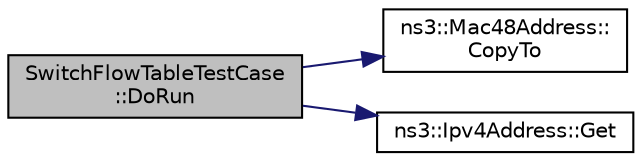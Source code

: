 digraph "SwitchFlowTableTestCase::DoRun"
{
 // LATEX_PDF_SIZE
  edge [fontname="Helvetica",fontsize="10",labelfontname="Helvetica",labelfontsize="10"];
  node [fontname="Helvetica",fontsize="10",shape=record];
  rankdir="LR";
  Node1 [label="SwitchFlowTableTestCase\l::DoRun",height=0.2,width=0.4,color="black", fillcolor="grey75", style="filled", fontcolor="black",tooltip="Implementation to actually run this TestCase."];
  Node1 -> Node2 [color="midnightblue",fontsize="10",style="solid",fontname="Helvetica"];
  Node2 [label="ns3::Mac48Address::\lCopyTo",height=0.2,width=0.4,color="black", fillcolor="white", style="filled",URL="$classns3_1_1_mac48_address.html#aee207644fc383b292fedfa6fba3df91f",tooltip=" "];
  Node1 -> Node3 [color="midnightblue",fontsize="10",style="solid",fontname="Helvetica"];
  Node3 [label="ns3::Ipv4Address::Get",height=0.2,width=0.4,color="black", fillcolor="white", style="filled",URL="$classns3_1_1_ipv4_address.html#a154da9b1ff6eb451dc4840613fe43e73",tooltip="Get the host-order 32-bit IP address."];
}
